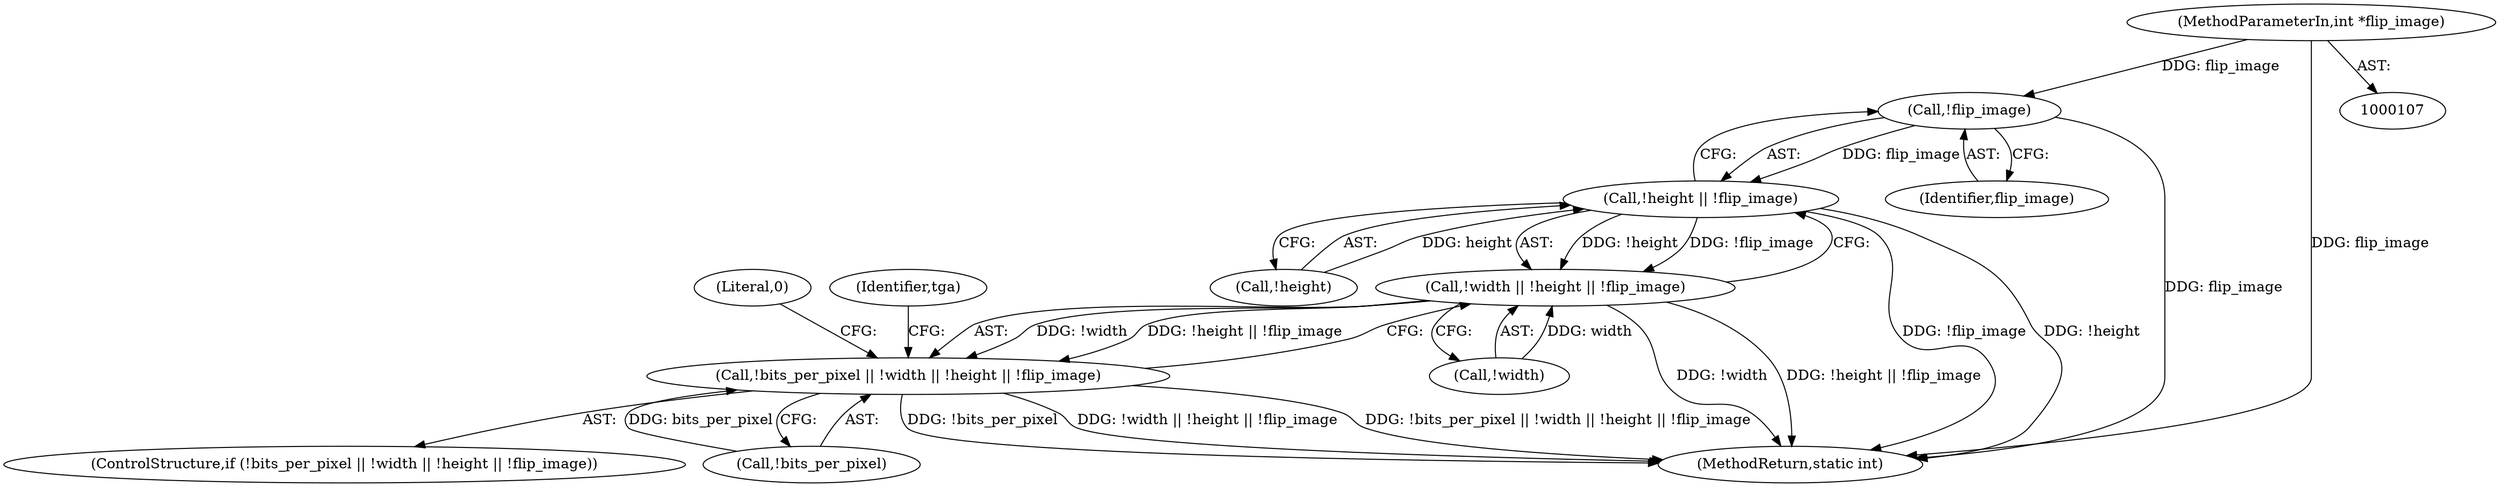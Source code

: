 digraph "0_openjpeg_2cd30c2b06ce332dede81cccad8b334cde997281_0@pointer" {
"1000112" [label="(MethodParameterIn,int *flip_image)"];
"1000134" [label="(Call,!flip_image)"];
"1000131" [label="(Call,!height || !flip_image)"];
"1000128" [label="(Call,!width || !height || !flip_image)"];
"1000125" [label="(Call,!bits_per_pixel || !width || !height || !flip_image)"];
"1000135" [label="(Identifier,flip_image)"];
"1000138" [label="(Literal,0)"];
"1000132" [label="(Call,!height)"];
"1000112" [label="(MethodParameterIn,int *flip_image)"];
"1000126" [label="(Call,!bits_per_pixel)"];
"1000125" [label="(Call,!bits_per_pixel || !width || !height || !flip_image)"];
"1000124" [label="(ControlStructure,if (!bits_per_pixel || !width || !height || !flip_image))"];
"1000128" [label="(Call,!width || !height || !flip_image)"];
"1000129" [label="(Call,!width)"];
"1000142" [label="(Identifier,tga)"];
"1000131" [label="(Call,!height || !flip_image)"];
"1000134" [label="(Call,!flip_image)"];
"1000289" [label="(MethodReturn,static int)"];
"1000112" -> "1000107"  [label="AST: "];
"1000112" -> "1000289"  [label="DDG: flip_image"];
"1000112" -> "1000134"  [label="DDG: flip_image"];
"1000134" -> "1000131"  [label="AST: "];
"1000134" -> "1000135"  [label="CFG: "];
"1000135" -> "1000134"  [label="AST: "];
"1000131" -> "1000134"  [label="CFG: "];
"1000134" -> "1000289"  [label="DDG: flip_image"];
"1000134" -> "1000131"  [label="DDG: flip_image"];
"1000131" -> "1000128"  [label="AST: "];
"1000131" -> "1000132"  [label="CFG: "];
"1000132" -> "1000131"  [label="AST: "];
"1000128" -> "1000131"  [label="CFG: "];
"1000131" -> "1000289"  [label="DDG: !height"];
"1000131" -> "1000289"  [label="DDG: !flip_image"];
"1000131" -> "1000128"  [label="DDG: !height"];
"1000131" -> "1000128"  [label="DDG: !flip_image"];
"1000132" -> "1000131"  [label="DDG: height"];
"1000128" -> "1000125"  [label="AST: "];
"1000128" -> "1000129"  [label="CFG: "];
"1000129" -> "1000128"  [label="AST: "];
"1000125" -> "1000128"  [label="CFG: "];
"1000128" -> "1000289"  [label="DDG: !width"];
"1000128" -> "1000289"  [label="DDG: !height || !flip_image"];
"1000128" -> "1000125"  [label="DDG: !width"];
"1000128" -> "1000125"  [label="DDG: !height || !flip_image"];
"1000129" -> "1000128"  [label="DDG: width"];
"1000125" -> "1000124"  [label="AST: "];
"1000125" -> "1000126"  [label="CFG: "];
"1000126" -> "1000125"  [label="AST: "];
"1000138" -> "1000125"  [label="CFG: "];
"1000142" -> "1000125"  [label="CFG: "];
"1000125" -> "1000289"  [label="DDG: !bits_per_pixel || !width || !height || !flip_image"];
"1000125" -> "1000289"  [label="DDG: !bits_per_pixel"];
"1000125" -> "1000289"  [label="DDG: !width || !height || !flip_image"];
"1000126" -> "1000125"  [label="DDG: bits_per_pixel"];
}
